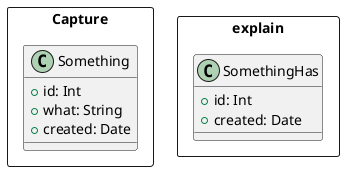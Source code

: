 @startuml meusys

package Capture <<Rectangle>> {

  ' alguma coisa
  class Something {  
    + id: Int
    + what: String
    + created: Date
  }

}

package explain <<Rectangle>> {

  ' alguma coisa
  class SomethingHas {  
    + id: Int
    + created: Date
  }

}

@enduml 